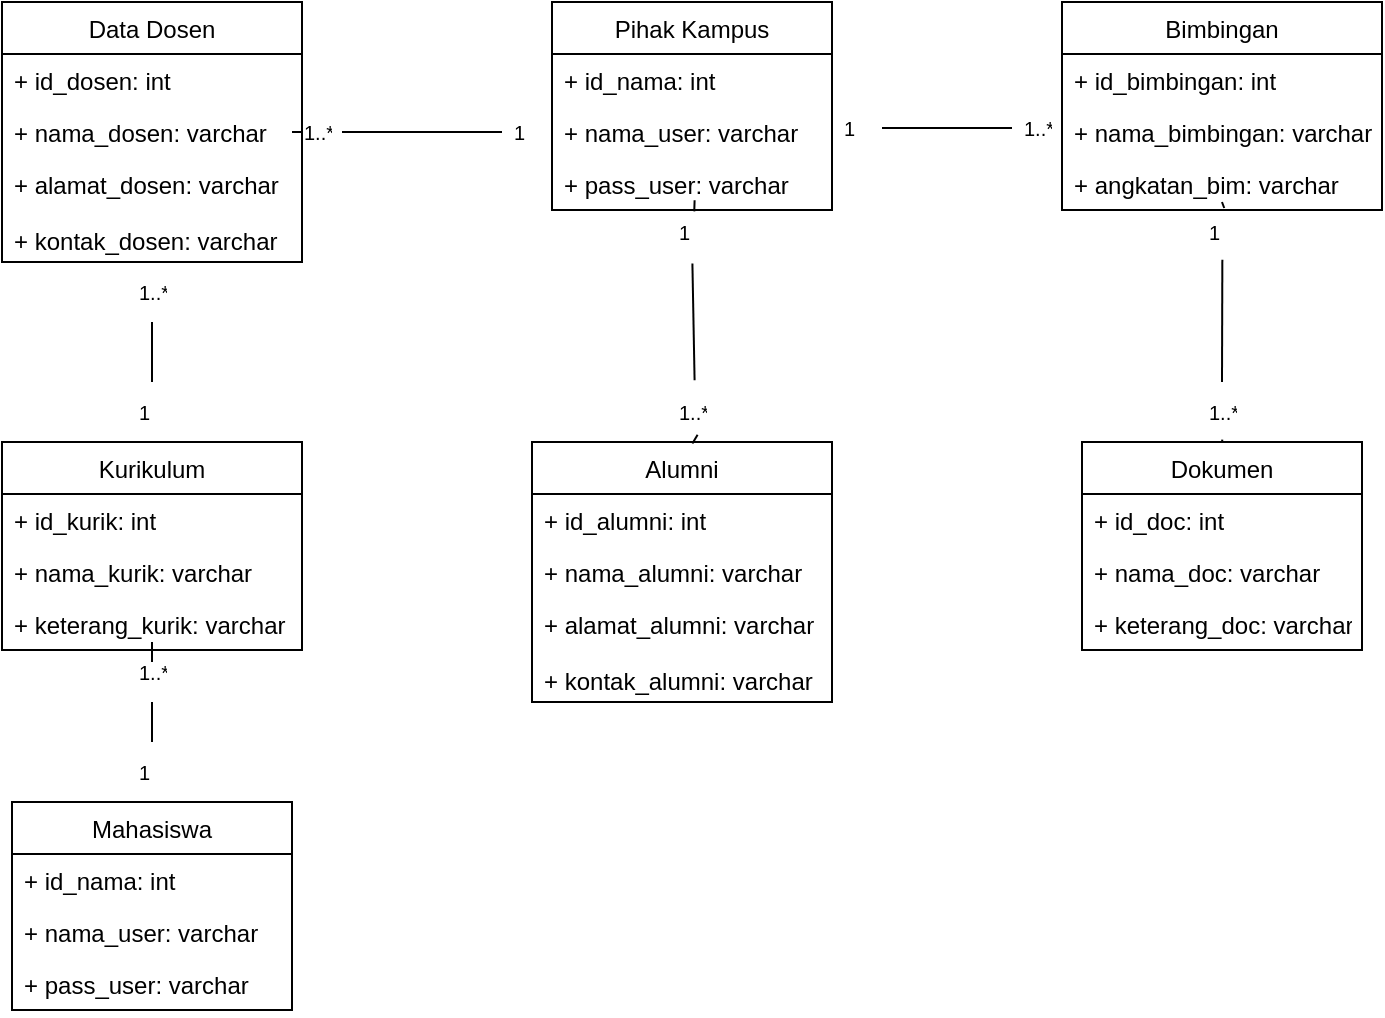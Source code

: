 <mxfile version="17.4.1" type="github">
  <diagram id="vmTOpM15BdBLXY-FnDdC" name="Page-1">
    <mxGraphModel dx="1014" dy="567" grid="1" gridSize="10" guides="1" tooltips="1" connect="1" arrows="1" fold="1" page="1" pageScale="1" pageWidth="850" pageHeight="1100" math="0" shadow="0">
      <root>
        <mxCell id="0" />
        <mxCell id="1" parent="0" />
        <mxCell id="U-wffOwQVO6PHUZPgBqM-1" value="Pihak Kampus" style="swimlane;fontStyle=0;childLayout=stackLayout;horizontal=1;startSize=26;fillColor=none;horizontalStack=0;resizeParent=1;resizeParentMax=0;resizeLast=0;collapsible=1;marginBottom=0;" vertex="1" parent="1">
          <mxGeometry x="425" width="140" height="104" as="geometry" />
        </mxCell>
        <mxCell id="U-wffOwQVO6PHUZPgBqM-2" value="+ id_nama: int" style="text;strokeColor=none;fillColor=none;align=left;verticalAlign=top;spacingLeft=4;spacingRight=4;overflow=hidden;rotatable=0;points=[[0,0.5],[1,0.5]];portConstraint=eastwest;" vertex="1" parent="U-wffOwQVO6PHUZPgBqM-1">
          <mxGeometry y="26" width="140" height="26" as="geometry" />
        </mxCell>
        <mxCell id="U-wffOwQVO6PHUZPgBqM-3" value="+ nama_user: varchar" style="text;strokeColor=none;fillColor=none;align=left;verticalAlign=top;spacingLeft=4;spacingRight=4;overflow=hidden;rotatable=0;points=[[0,0.5],[1,0.5]];portConstraint=eastwest;" vertex="1" parent="U-wffOwQVO6PHUZPgBqM-1">
          <mxGeometry y="52" width="140" height="26" as="geometry" />
        </mxCell>
        <mxCell id="U-wffOwQVO6PHUZPgBqM-4" value="+ pass_user: varchar" style="text;strokeColor=none;fillColor=none;align=left;verticalAlign=top;spacingLeft=4;spacingRight=4;overflow=hidden;rotatable=0;points=[[0,0.5],[1,0.5]];portConstraint=eastwest;" vertex="1" parent="U-wffOwQVO6PHUZPgBqM-1">
          <mxGeometry y="78" width="140" height="26" as="geometry" />
        </mxCell>
        <mxCell id="U-wffOwQVO6PHUZPgBqM-5" value="Data Dosen" style="swimlane;fontStyle=0;childLayout=stackLayout;horizontal=1;startSize=26;fillColor=none;horizontalStack=0;resizeParent=1;resizeParentMax=0;resizeLast=0;collapsible=1;marginBottom=0;" vertex="1" parent="1">
          <mxGeometry x="150" width="150" height="130" as="geometry" />
        </mxCell>
        <mxCell id="U-wffOwQVO6PHUZPgBqM-6" value="+ id_dosen: int" style="text;strokeColor=none;fillColor=none;align=left;verticalAlign=top;spacingLeft=4;spacingRight=4;overflow=hidden;rotatable=0;points=[[0,0.5],[1,0.5]];portConstraint=eastwest;" vertex="1" parent="U-wffOwQVO6PHUZPgBqM-5">
          <mxGeometry y="26" width="150" height="26" as="geometry" />
        </mxCell>
        <mxCell id="U-wffOwQVO6PHUZPgBqM-7" value="+ nama_dosen: varchar" style="text;strokeColor=none;fillColor=none;align=left;verticalAlign=top;spacingLeft=4;spacingRight=4;overflow=hidden;rotatable=0;points=[[0,0.5],[1,0.5]];portConstraint=eastwest;" vertex="1" parent="U-wffOwQVO6PHUZPgBqM-5">
          <mxGeometry y="52" width="150" height="26" as="geometry" />
        </mxCell>
        <mxCell id="U-wffOwQVO6PHUZPgBqM-8" value="+ alamat_dosen: varchar&#xa;&#xa;+ kontak_dosen: varchar" style="text;strokeColor=none;fillColor=none;align=left;verticalAlign=top;spacingLeft=4;spacingRight=4;overflow=hidden;rotatable=0;points=[[0,0.5],[1,0.5]];portConstraint=eastwest;" vertex="1" parent="U-wffOwQVO6PHUZPgBqM-5">
          <mxGeometry y="78" width="150" height="52" as="geometry" />
        </mxCell>
        <mxCell id="U-wffOwQVO6PHUZPgBqM-9" value="Bimbingan" style="swimlane;fontStyle=0;childLayout=stackLayout;horizontal=1;startSize=26;fillColor=none;horizontalStack=0;resizeParent=1;resizeParentMax=0;resizeLast=0;collapsible=1;marginBottom=0;" vertex="1" parent="1">
          <mxGeometry x="680" width="160" height="104" as="geometry" />
        </mxCell>
        <mxCell id="U-wffOwQVO6PHUZPgBqM-10" value="+ id_bimbingan: int" style="text;strokeColor=none;fillColor=none;align=left;verticalAlign=top;spacingLeft=4;spacingRight=4;overflow=hidden;rotatable=0;points=[[0,0.5],[1,0.5]];portConstraint=eastwest;" vertex="1" parent="U-wffOwQVO6PHUZPgBqM-9">
          <mxGeometry y="26" width="160" height="26" as="geometry" />
        </mxCell>
        <mxCell id="U-wffOwQVO6PHUZPgBqM-11" value="+ nama_bimbingan: varchar" style="text;strokeColor=none;fillColor=none;align=left;verticalAlign=top;spacingLeft=4;spacingRight=4;overflow=hidden;rotatable=0;points=[[0,0.5],[1,0.5]];portConstraint=eastwest;" vertex="1" parent="U-wffOwQVO6PHUZPgBqM-9">
          <mxGeometry y="52" width="160" height="26" as="geometry" />
        </mxCell>
        <mxCell id="U-wffOwQVO6PHUZPgBqM-12" value="+ angkatan_bim: varchar" style="text;strokeColor=none;fillColor=none;align=left;verticalAlign=top;spacingLeft=4;spacingRight=4;overflow=hidden;rotatable=0;points=[[0,0.5],[1,0.5]];portConstraint=eastwest;" vertex="1" parent="U-wffOwQVO6PHUZPgBqM-9">
          <mxGeometry y="78" width="160" height="26" as="geometry" />
        </mxCell>
        <mxCell id="U-wffOwQVO6PHUZPgBqM-14" value="Dokumen" style="swimlane;fontStyle=0;childLayout=stackLayout;horizontal=1;startSize=26;fillColor=none;horizontalStack=0;resizeParent=1;resizeParentMax=0;resizeLast=0;collapsible=1;marginBottom=0;" vertex="1" parent="1">
          <mxGeometry x="690" y="220" width="140" height="104" as="geometry" />
        </mxCell>
        <mxCell id="U-wffOwQVO6PHUZPgBqM-15" value="+ id_doc: int" style="text;strokeColor=none;fillColor=none;align=left;verticalAlign=top;spacingLeft=4;spacingRight=4;overflow=hidden;rotatable=0;points=[[0,0.5],[1,0.5]];portConstraint=eastwest;" vertex="1" parent="U-wffOwQVO6PHUZPgBqM-14">
          <mxGeometry y="26" width="140" height="26" as="geometry" />
        </mxCell>
        <mxCell id="U-wffOwQVO6PHUZPgBqM-16" value="+ nama_doc: varchar" style="text;strokeColor=none;fillColor=none;align=left;verticalAlign=top;spacingLeft=4;spacingRight=4;overflow=hidden;rotatable=0;points=[[0,0.5],[1,0.5]];portConstraint=eastwest;" vertex="1" parent="U-wffOwQVO6PHUZPgBqM-14">
          <mxGeometry y="52" width="140" height="26" as="geometry" />
        </mxCell>
        <mxCell id="U-wffOwQVO6PHUZPgBqM-17" value="+ keterang_doc: varchar" style="text;strokeColor=none;fillColor=none;align=left;verticalAlign=top;spacingLeft=4;spacingRight=4;overflow=hidden;rotatable=0;points=[[0,0.5],[1,0.5]];portConstraint=eastwest;" vertex="1" parent="U-wffOwQVO6PHUZPgBqM-14">
          <mxGeometry y="78" width="140" height="26" as="geometry" />
        </mxCell>
        <mxCell id="U-wffOwQVO6PHUZPgBqM-22" value="Kurikulum" style="swimlane;fontStyle=0;childLayout=stackLayout;horizontal=1;startSize=26;fillColor=none;horizontalStack=0;resizeParent=1;resizeParentMax=0;resizeLast=0;collapsible=1;marginBottom=0;" vertex="1" parent="1">
          <mxGeometry x="150" y="220" width="150" height="104" as="geometry" />
        </mxCell>
        <mxCell id="U-wffOwQVO6PHUZPgBqM-23" value="+ id_kurik: int" style="text;strokeColor=none;fillColor=none;align=left;verticalAlign=top;spacingLeft=4;spacingRight=4;overflow=hidden;rotatable=0;points=[[0,0.5],[1,0.5]];portConstraint=eastwest;" vertex="1" parent="U-wffOwQVO6PHUZPgBqM-22">
          <mxGeometry y="26" width="150" height="26" as="geometry" />
        </mxCell>
        <mxCell id="U-wffOwQVO6PHUZPgBqM-24" value="+ nama_kurik: varchar" style="text;strokeColor=none;fillColor=none;align=left;verticalAlign=top;spacingLeft=4;spacingRight=4;overflow=hidden;rotatable=0;points=[[0,0.5],[1,0.5]];portConstraint=eastwest;" vertex="1" parent="U-wffOwQVO6PHUZPgBqM-22">
          <mxGeometry y="52" width="150" height="26" as="geometry" />
        </mxCell>
        <mxCell id="U-wffOwQVO6PHUZPgBqM-25" value="+ keterang_kurik: varchar" style="text;strokeColor=none;fillColor=none;align=left;verticalAlign=top;spacingLeft=4;spacingRight=4;overflow=hidden;rotatable=0;points=[[0,0.5],[1,0.5]];portConstraint=eastwest;" vertex="1" parent="U-wffOwQVO6PHUZPgBqM-22">
          <mxGeometry y="78" width="150" height="26" as="geometry" />
        </mxCell>
        <mxCell id="U-wffOwQVO6PHUZPgBqM-26" value="Mahasiswa" style="swimlane;fontStyle=0;childLayout=stackLayout;horizontal=1;startSize=26;fillColor=none;horizontalStack=0;resizeParent=1;resizeParentMax=0;resizeLast=0;collapsible=1;marginBottom=0;" vertex="1" parent="1">
          <mxGeometry x="155" y="400" width="140" height="104" as="geometry" />
        </mxCell>
        <mxCell id="U-wffOwQVO6PHUZPgBqM-27" value="+ id_nama: int" style="text;strokeColor=none;fillColor=none;align=left;verticalAlign=top;spacingLeft=4;spacingRight=4;overflow=hidden;rotatable=0;points=[[0,0.5],[1,0.5]];portConstraint=eastwest;" vertex="1" parent="U-wffOwQVO6PHUZPgBqM-26">
          <mxGeometry y="26" width="140" height="26" as="geometry" />
        </mxCell>
        <mxCell id="U-wffOwQVO6PHUZPgBqM-28" value="+ nama_user: varchar" style="text;strokeColor=none;fillColor=none;align=left;verticalAlign=top;spacingLeft=4;spacingRight=4;overflow=hidden;rotatable=0;points=[[0,0.5],[1,0.5]];portConstraint=eastwest;" vertex="1" parent="U-wffOwQVO6PHUZPgBqM-26">
          <mxGeometry y="52" width="140" height="26" as="geometry" />
        </mxCell>
        <mxCell id="U-wffOwQVO6PHUZPgBqM-29" value="+ pass_user: varchar" style="text;strokeColor=none;fillColor=none;align=left;verticalAlign=top;spacingLeft=4;spacingRight=4;overflow=hidden;rotatable=0;points=[[0,0.5],[1,0.5]];portConstraint=eastwest;" vertex="1" parent="U-wffOwQVO6PHUZPgBqM-26">
          <mxGeometry y="78" width="140" height="26" as="geometry" />
        </mxCell>
        <mxCell id="U-wffOwQVO6PHUZPgBqM-31" value="Alumni" style="swimlane;fontStyle=0;childLayout=stackLayout;horizontal=1;startSize=26;fillColor=none;horizontalStack=0;resizeParent=1;resizeParentMax=0;resizeLast=0;collapsible=1;marginBottom=0;" vertex="1" parent="1">
          <mxGeometry x="415" y="220" width="150" height="130" as="geometry" />
        </mxCell>
        <mxCell id="U-wffOwQVO6PHUZPgBqM-32" value="+ id_alumni: int" style="text;strokeColor=none;fillColor=none;align=left;verticalAlign=top;spacingLeft=4;spacingRight=4;overflow=hidden;rotatable=0;points=[[0,0.5],[1,0.5]];portConstraint=eastwest;" vertex="1" parent="U-wffOwQVO6PHUZPgBqM-31">
          <mxGeometry y="26" width="150" height="26" as="geometry" />
        </mxCell>
        <mxCell id="U-wffOwQVO6PHUZPgBqM-33" value="+ nama_alumni: varchar" style="text;strokeColor=none;fillColor=none;align=left;verticalAlign=top;spacingLeft=4;spacingRight=4;overflow=hidden;rotatable=0;points=[[0,0.5],[1,0.5]];portConstraint=eastwest;" vertex="1" parent="U-wffOwQVO6PHUZPgBqM-31">
          <mxGeometry y="52" width="150" height="26" as="geometry" />
        </mxCell>
        <mxCell id="U-wffOwQVO6PHUZPgBqM-34" value="+ alamat_alumni: varchar&#xa;&#xa;+ kontak_alumni: varchar" style="text;strokeColor=none;fillColor=none;align=left;verticalAlign=top;spacingLeft=4;spacingRight=4;overflow=hidden;rotatable=0;points=[[0,0.5],[1,0.5]];portConstraint=eastwest;" vertex="1" parent="U-wffOwQVO6PHUZPgBqM-31">
          <mxGeometry y="78" width="150" height="52" as="geometry" />
        </mxCell>
        <mxCell id="U-wffOwQVO6PHUZPgBqM-48" value="" style="endArrow=none;html=1;rounded=0;exitX=1;exitY=0.5;exitDx=0;exitDy=0;entryX=0;entryY=0.5;entryDx=0;entryDy=0;startArrow=none;" edge="1" parent="1" source="U-wffOwQVO6PHUZPgBqM-72" target="U-wffOwQVO6PHUZPgBqM-3">
          <mxGeometry width="50" height="50" relative="1" as="geometry">
            <mxPoint x="450" y="130" as="sourcePoint" />
            <mxPoint x="500" y="80" as="targetPoint" />
          </mxGeometry>
        </mxCell>
        <mxCell id="U-wffOwQVO6PHUZPgBqM-49" value="" style="endArrow=none;html=1;rounded=0;entryX=0;entryY=0.5;entryDx=0;entryDy=0;exitX=1;exitY=0.5;exitDx=0;exitDy=0;startArrow=none;" edge="1" parent="1" source="U-wffOwQVO6PHUZPgBqM-60" target="U-wffOwQVO6PHUZPgBqM-11">
          <mxGeometry width="50" height="50" relative="1" as="geometry">
            <mxPoint x="460" y="210" as="sourcePoint" />
            <mxPoint x="510" y="160" as="targetPoint" />
          </mxGeometry>
        </mxCell>
        <mxCell id="U-wffOwQVO6PHUZPgBqM-51" value="" style="endArrow=none;html=1;rounded=0;entryX=0.508;entryY=1.026;entryDx=0;entryDy=0;entryPerimeter=0;exitX=0.552;exitY=-0.028;exitDx=0;exitDy=0;exitPerimeter=0;startArrow=none;" edge="1" parent="1" source="U-wffOwQVO6PHUZPgBqM-68" target="U-wffOwQVO6PHUZPgBqM-4">
          <mxGeometry width="50" height="50" relative="1" as="geometry">
            <mxPoint x="496" y="200" as="sourcePoint" />
            <mxPoint x="510" y="160" as="targetPoint" />
          </mxGeometry>
        </mxCell>
        <mxCell id="U-wffOwQVO6PHUZPgBqM-52" value="" style="endArrow=none;html=1;rounded=0;exitX=0.5;exitY=0;exitDx=0;exitDy=0;entryX=0.507;entryY=0.962;entryDx=0;entryDy=0;entryPerimeter=0;startArrow=none;" edge="1" parent="1" source="U-wffOwQVO6PHUZPgBqM-78" target="U-wffOwQVO6PHUZPgBqM-12">
          <mxGeometry width="50" height="50" relative="1" as="geometry">
            <mxPoint x="460" y="210" as="sourcePoint" />
            <mxPoint x="760" y="110" as="targetPoint" />
          </mxGeometry>
        </mxCell>
        <mxCell id="U-wffOwQVO6PHUZPgBqM-53" value="" style="endArrow=none;html=1;rounded=0;exitX=0.5;exitY=0;exitDx=0;exitDy=0;startArrow=none;" edge="1" parent="1" source="U-wffOwQVO6PHUZPgBqM-64">
          <mxGeometry width="50" height="50" relative="1" as="geometry">
            <mxPoint x="460" y="210" as="sourcePoint" />
            <mxPoint x="225" y="130" as="targetPoint" />
          </mxGeometry>
        </mxCell>
        <mxCell id="U-wffOwQVO6PHUZPgBqM-54" value="" style="endArrow=none;html=1;rounded=0;exitX=0.5;exitY=0;exitDx=0;exitDy=0;startArrow=none;" edge="1" parent="1" source="U-wffOwQVO6PHUZPgBqM-62">
          <mxGeometry width="50" height="50" relative="1" as="geometry">
            <mxPoint x="460" y="380" as="sourcePoint" />
            <mxPoint x="225" y="330" as="targetPoint" />
          </mxGeometry>
        </mxCell>
        <mxCell id="U-wffOwQVO6PHUZPgBqM-55" value="1..*" style="text;strokeColor=none;fillColor=none;align=left;verticalAlign=middle;spacingLeft=4;spacingRight=4;overflow=hidden;points=[[0,0.5],[1,0.5]];portConstraint=eastwest;rotatable=0;fontSize=10;" vertex="1" parent="1">
          <mxGeometry x="295" y="50" width="25" height="30" as="geometry" />
        </mxCell>
        <mxCell id="U-wffOwQVO6PHUZPgBqM-56" value="" style="endArrow=none;html=1;rounded=0;exitX=1;exitY=0.5;exitDx=0;exitDy=0;entryX=0;entryY=0.5;entryDx=0;entryDy=0;" edge="1" parent="1" source="U-wffOwQVO6PHUZPgBqM-7" target="U-wffOwQVO6PHUZPgBqM-55">
          <mxGeometry width="50" height="50" relative="1" as="geometry">
            <mxPoint x="300" y="65" as="sourcePoint" />
            <mxPoint x="425" y="65" as="targetPoint" />
          </mxGeometry>
        </mxCell>
        <mxCell id="U-wffOwQVO6PHUZPgBqM-57" value="1..*" style="text;strokeColor=none;fillColor=none;align=left;verticalAlign=middle;spacingLeft=4;spacingRight=4;overflow=hidden;points=[[0,0.5],[1,0.5]];portConstraint=eastwest;rotatable=0;fontSize=10;" vertex="1" parent="1">
          <mxGeometry x="482.5" y="190" width="25" height="30" as="geometry" />
        </mxCell>
        <mxCell id="U-wffOwQVO6PHUZPgBqM-59" value="" style="endArrow=none;html=1;rounded=0;entryX=0.508;entryY=1.026;entryDx=0;entryDy=0;entryPerimeter=0;exitX=0.552;exitY=-0.028;exitDx=0;exitDy=0;exitPerimeter=0;" edge="1" parent="1" source="U-wffOwQVO6PHUZPgBqM-31" target="U-wffOwQVO6PHUZPgBqM-57">
          <mxGeometry width="50" height="50" relative="1" as="geometry">
            <mxPoint x="497.8" y="216.36" as="sourcePoint" />
            <mxPoint x="496.12" y="104.676" as="targetPoint" />
          </mxGeometry>
        </mxCell>
        <mxCell id="U-wffOwQVO6PHUZPgBqM-60" value="1..*" style="text;strokeColor=none;fillColor=none;align=left;verticalAlign=middle;spacingLeft=4;spacingRight=4;overflow=hidden;points=[[0,0.5],[1,0.5]];portConstraint=eastwest;rotatable=0;fontSize=10;" vertex="1" parent="1">
          <mxGeometry x="655" y="48" width="25" height="30" as="geometry" />
        </mxCell>
        <mxCell id="U-wffOwQVO6PHUZPgBqM-61" value="" style="endArrow=none;html=1;rounded=0;entryX=0;entryY=0.5;entryDx=0;entryDy=0;startArrow=none;exitX=1;exitY=0.5;exitDx=0;exitDy=0;" edge="1" parent="1" source="U-wffOwQVO6PHUZPgBqM-70" target="U-wffOwQVO6PHUZPgBqM-60">
          <mxGeometry width="50" height="50" relative="1" as="geometry">
            <mxPoint x="590" y="60" as="sourcePoint" />
            <mxPoint x="680" y="65" as="targetPoint" />
          </mxGeometry>
        </mxCell>
        <mxCell id="U-wffOwQVO6PHUZPgBqM-62" value="1..*" style="text;strokeColor=none;fillColor=none;align=left;verticalAlign=middle;spacingLeft=4;spacingRight=4;overflow=hidden;points=[[0,0.5],[1,0.5]];portConstraint=eastwest;rotatable=0;fontSize=10;" vertex="1" parent="1">
          <mxGeometry x="212.5" y="320" width="25" height="30" as="geometry" />
        </mxCell>
        <mxCell id="U-wffOwQVO6PHUZPgBqM-63" value="" style="endArrow=none;html=1;rounded=0;exitX=0.5;exitY=0;exitDx=0;exitDy=0;startArrow=none;" edge="1" parent="1" source="U-wffOwQVO6PHUZPgBqM-76" target="U-wffOwQVO6PHUZPgBqM-62">
          <mxGeometry width="50" height="50" relative="1" as="geometry">
            <mxPoint x="225" y="400" as="sourcePoint" />
            <mxPoint x="225" y="330" as="targetPoint" />
          </mxGeometry>
        </mxCell>
        <mxCell id="U-wffOwQVO6PHUZPgBqM-64" value="1..*" style="text;strokeColor=none;fillColor=none;align=left;verticalAlign=middle;spacingLeft=4;spacingRight=4;overflow=hidden;points=[[0,0.5],[1,0.5]];portConstraint=eastwest;rotatable=0;fontSize=10;" vertex="1" parent="1">
          <mxGeometry x="212.5" y="130" width="25" height="30" as="geometry" />
        </mxCell>
        <mxCell id="U-wffOwQVO6PHUZPgBqM-65" value="" style="endArrow=none;html=1;rounded=0;exitX=0.5;exitY=0;exitDx=0;exitDy=0;startArrow=none;" edge="1" parent="1" source="U-wffOwQVO6PHUZPgBqM-74" target="U-wffOwQVO6PHUZPgBqM-64">
          <mxGeometry width="50" height="50" relative="1" as="geometry">
            <mxPoint x="225" y="220" as="sourcePoint" />
            <mxPoint x="225" y="130" as="targetPoint" />
          </mxGeometry>
        </mxCell>
        <mxCell id="U-wffOwQVO6PHUZPgBqM-66" value="1..*" style="text;strokeColor=none;fillColor=none;align=left;verticalAlign=middle;spacingLeft=4;spacingRight=4;overflow=hidden;points=[[0,0.5],[1,0.5]];portConstraint=eastwest;rotatable=0;fontSize=10;" vertex="1" parent="1">
          <mxGeometry x="747.5" y="190" width="25" height="30" as="geometry" />
        </mxCell>
        <mxCell id="U-wffOwQVO6PHUZPgBqM-67" value="" style="endArrow=none;html=1;rounded=0;exitX=0.5;exitY=0;exitDx=0;exitDy=0;entryX=0.507;entryY=0.962;entryDx=0;entryDy=0;entryPerimeter=0;" edge="1" parent="1" source="U-wffOwQVO6PHUZPgBqM-14" target="U-wffOwQVO6PHUZPgBqM-66">
          <mxGeometry width="50" height="50" relative="1" as="geometry">
            <mxPoint x="760" y="220" as="sourcePoint" />
            <mxPoint x="761.12" y="103.012" as="targetPoint" />
          </mxGeometry>
        </mxCell>
        <mxCell id="U-wffOwQVO6PHUZPgBqM-68" value="1" style="text;strokeColor=none;fillColor=none;align=left;verticalAlign=middle;spacingLeft=4;spacingRight=4;overflow=hidden;points=[[0,0.5],[1,0.5]];portConstraint=eastwest;rotatable=0;fontSize=10;" vertex="1" parent="1">
          <mxGeometry x="482.5" y="100" width="25" height="30" as="geometry" />
        </mxCell>
        <mxCell id="U-wffOwQVO6PHUZPgBqM-69" value="" style="endArrow=none;html=1;rounded=0;entryX=0.508;entryY=1.026;entryDx=0;entryDy=0;entryPerimeter=0;exitX=0.552;exitY=-0.028;exitDx=0;exitDy=0;exitPerimeter=0;startArrow=none;" edge="1" parent="1" source="U-wffOwQVO6PHUZPgBqM-57" target="U-wffOwQVO6PHUZPgBqM-68">
          <mxGeometry width="50" height="50" relative="1" as="geometry">
            <mxPoint x="496.3" y="189.16" as="sourcePoint" />
            <mxPoint x="496.12" y="104.676" as="targetPoint" />
          </mxGeometry>
        </mxCell>
        <mxCell id="U-wffOwQVO6PHUZPgBqM-70" value="1" style="text;strokeColor=none;fillColor=none;align=left;verticalAlign=middle;spacingLeft=4;spacingRight=4;overflow=hidden;points=[[0,0.5],[1,0.5]];portConstraint=eastwest;rotatable=0;fontSize=10;" vertex="1" parent="1">
          <mxGeometry x="565" y="48" width="25" height="30" as="geometry" />
        </mxCell>
        <mxCell id="U-wffOwQVO6PHUZPgBqM-71" value="" style="endArrow=none;html=1;rounded=0;entryX=0;entryY=0.5;entryDx=0;entryDy=0;exitX=1;exitY=0.5;exitDx=0;exitDy=0;" edge="1" parent="1" source="U-wffOwQVO6PHUZPgBqM-3" target="U-wffOwQVO6PHUZPgBqM-70">
          <mxGeometry width="50" height="50" relative="1" as="geometry">
            <mxPoint x="565" y="65" as="sourcePoint" />
            <mxPoint x="655" y="65" as="targetPoint" />
          </mxGeometry>
        </mxCell>
        <mxCell id="U-wffOwQVO6PHUZPgBqM-72" value="1" style="text;strokeColor=none;fillColor=none;align=left;verticalAlign=middle;spacingLeft=4;spacingRight=4;overflow=hidden;points=[[0,0.5],[1,0.5]];portConstraint=eastwest;rotatable=0;fontSize=10;" vertex="1" parent="1">
          <mxGeometry x="400" y="50" width="25" height="30" as="geometry" />
        </mxCell>
        <mxCell id="U-wffOwQVO6PHUZPgBqM-73" value="" style="endArrow=none;html=1;rounded=0;exitX=1;exitY=0.5;exitDx=0;exitDy=0;entryX=0;entryY=0.5;entryDx=0;entryDy=0;startArrow=none;" edge="1" parent="1" source="U-wffOwQVO6PHUZPgBqM-55" target="U-wffOwQVO6PHUZPgBqM-72">
          <mxGeometry width="50" height="50" relative="1" as="geometry">
            <mxPoint x="320" y="65" as="sourcePoint" />
            <mxPoint x="425" y="65" as="targetPoint" />
          </mxGeometry>
        </mxCell>
        <mxCell id="U-wffOwQVO6PHUZPgBqM-74" value="1" style="text;strokeColor=none;fillColor=none;align=left;verticalAlign=middle;spacingLeft=4;spacingRight=4;overflow=hidden;points=[[0,0.5],[1,0.5]];portConstraint=eastwest;rotatable=0;fontSize=10;" vertex="1" parent="1">
          <mxGeometry x="212.5" y="190" width="25" height="30" as="geometry" />
        </mxCell>
        <mxCell id="U-wffOwQVO6PHUZPgBqM-75" value="" style="endArrow=none;html=1;rounded=0;exitX=0.5;exitY=0;exitDx=0;exitDy=0;" edge="1" parent="1" source="U-wffOwQVO6PHUZPgBqM-22" target="U-wffOwQVO6PHUZPgBqM-74">
          <mxGeometry width="50" height="50" relative="1" as="geometry">
            <mxPoint x="225" y="220" as="sourcePoint" />
            <mxPoint x="225" y="160" as="targetPoint" />
          </mxGeometry>
        </mxCell>
        <mxCell id="U-wffOwQVO6PHUZPgBqM-76" value="1" style="text;strokeColor=none;fillColor=none;align=left;verticalAlign=middle;spacingLeft=4;spacingRight=4;overflow=hidden;points=[[0,0.5],[1,0.5]];portConstraint=eastwest;rotatable=0;fontSize=10;" vertex="1" parent="1">
          <mxGeometry x="212.5" y="370" width="25" height="30" as="geometry" />
        </mxCell>
        <mxCell id="U-wffOwQVO6PHUZPgBqM-77" value="" style="endArrow=none;html=1;rounded=0;exitX=0.5;exitY=0;exitDx=0;exitDy=0;" edge="1" parent="1" source="U-wffOwQVO6PHUZPgBqM-26" target="U-wffOwQVO6PHUZPgBqM-76">
          <mxGeometry width="50" height="50" relative="1" as="geometry">
            <mxPoint x="225" y="400" as="sourcePoint" />
            <mxPoint x="225" y="350" as="targetPoint" />
          </mxGeometry>
        </mxCell>
        <mxCell id="U-wffOwQVO6PHUZPgBqM-78" value="1" style="text;strokeColor=none;fillColor=none;align=left;verticalAlign=middle;spacingLeft=4;spacingRight=4;overflow=hidden;points=[[0,0.5],[1,0.5]];portConstraint=eastwest;rotatable=0;fontSize=10;" vertex="1" parent="1">
          <mxGeometry x="747.5" y="100" width="25" height="30" as="geometry" />
        </mxCell>
        <mxCell id="U-wffOwQVO6PHUZPgBqM-79" value="" style="endArrow=none;html=1;rounded=0;exitX=0.5;exitY=0;exitDx=0;exitDy=0;entryX=0.507;entryY=0.962;entryDx=0;entryDy=0;entryPerimeter=0;startArrow=none;" edge="1" parent="1" source="U-wffOwQVO6PHUZPgBqM-66" target="U-wffOwQVO6PHUZPgBqM-78">
          <mxGeometry width="50" height="50" relative="1" as="geometry">
            <mxPoint x="760" y="190" as="sourcePoint" />
            <mxPoint x="761.12" y="103.012" as="targetPoint" />
          </mxGeometry>
        </mxCell>
      </root>
    </mxGraphModel>
  </diagram>
</mxfile>

